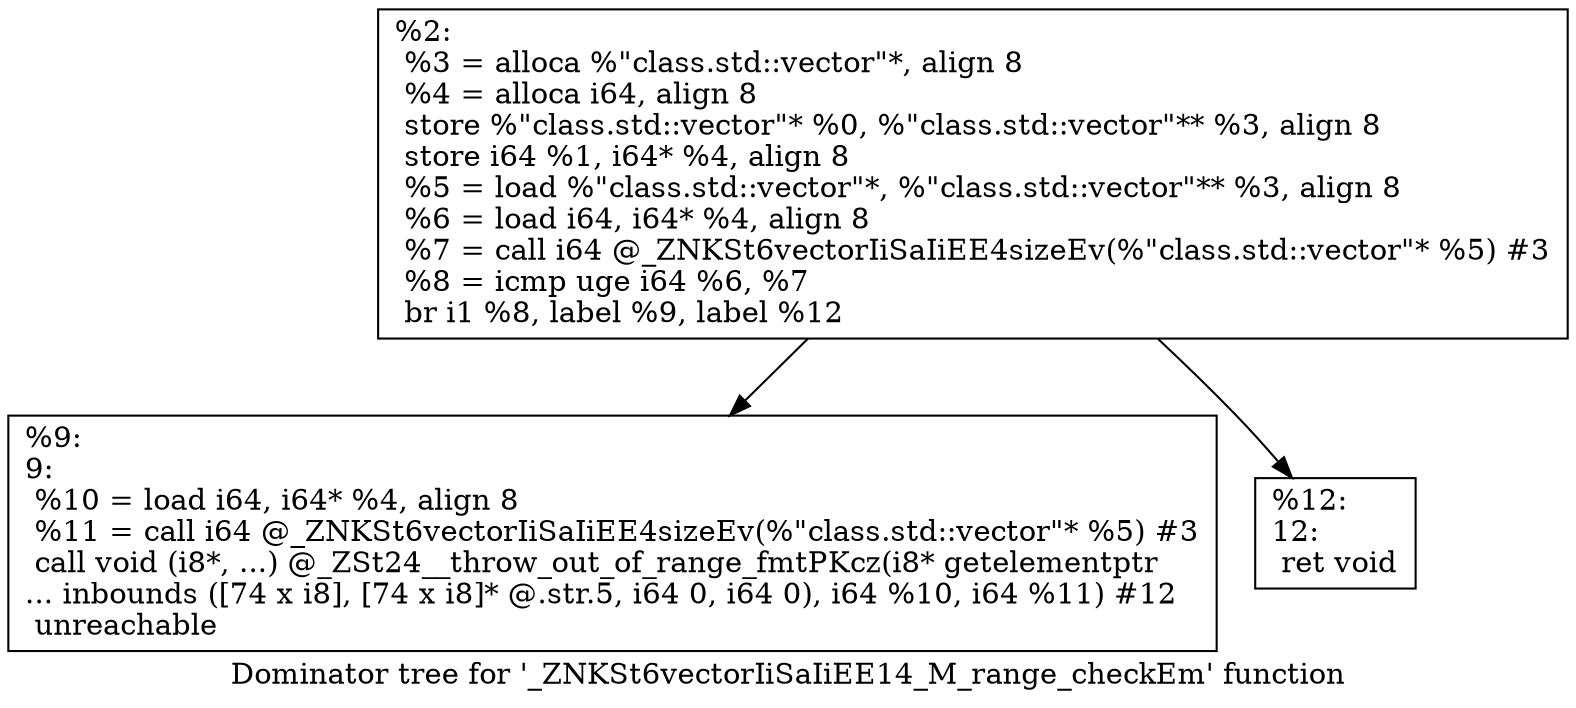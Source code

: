 digraph "Dominator tree for '_ZNKSt6vectorIiSaIiEE14_M_range_checkEm' function" {
	label="Dominator tree for '_ZNKSt6vectorIiSaIiEE14_M_range_checkEm' function";

	Node0x1476400 [shape=record,label="{%2:\l  %3 = alloca %\"class.std::vector\"*, align 8\l  %4 = alloca i64, align 8\l  store %\"class.std::vector\"* %0, %\"class.std::vector\"** %3, align 8\l  store i64 %1, i64* %4, align 8\l  %5 = load %\"class.std::vector\"*, %\"class.std::vector\"** %3, align 8\l  %6 = load i64, i64* %4, align 8\l  %7 = call i64 @_ZNKSt6vectorIiSaIiEE4sizeEv(%\"class.std::vector\"* %5) #3\l  %8 = icmp uge i64 %6, %7\l  br i1 %8, label %9, label %12\l}"];
	Node0x1476400 -> Node0x14763c0;
	Node0x1476400 -> Node0x1473ed0;
	Node0x14763c0 [shape=record,label="{%9:\l9:                                                \l  %10 = load i64, i64* %4, align 8\l  %11 = call i64 @_ZNKSt6vectorIiSaIiEE4sizeEv(%\"class.std::vector\"* %5) #3\l  call void (i8*, ...) @_ZSt24__throw_out_of_range_fmtPKcz(i8* getelementptr\l... inbounds ([74 x i8], [74 x i8]* @.str.5, i64 0, i64 0), i64 %10, i64 %11) #12\l  unreachable\l}"];
	Node0x1473ed0 [shape=record,label="{%12:\l12:                                               \l  ret void\l}"];
}
